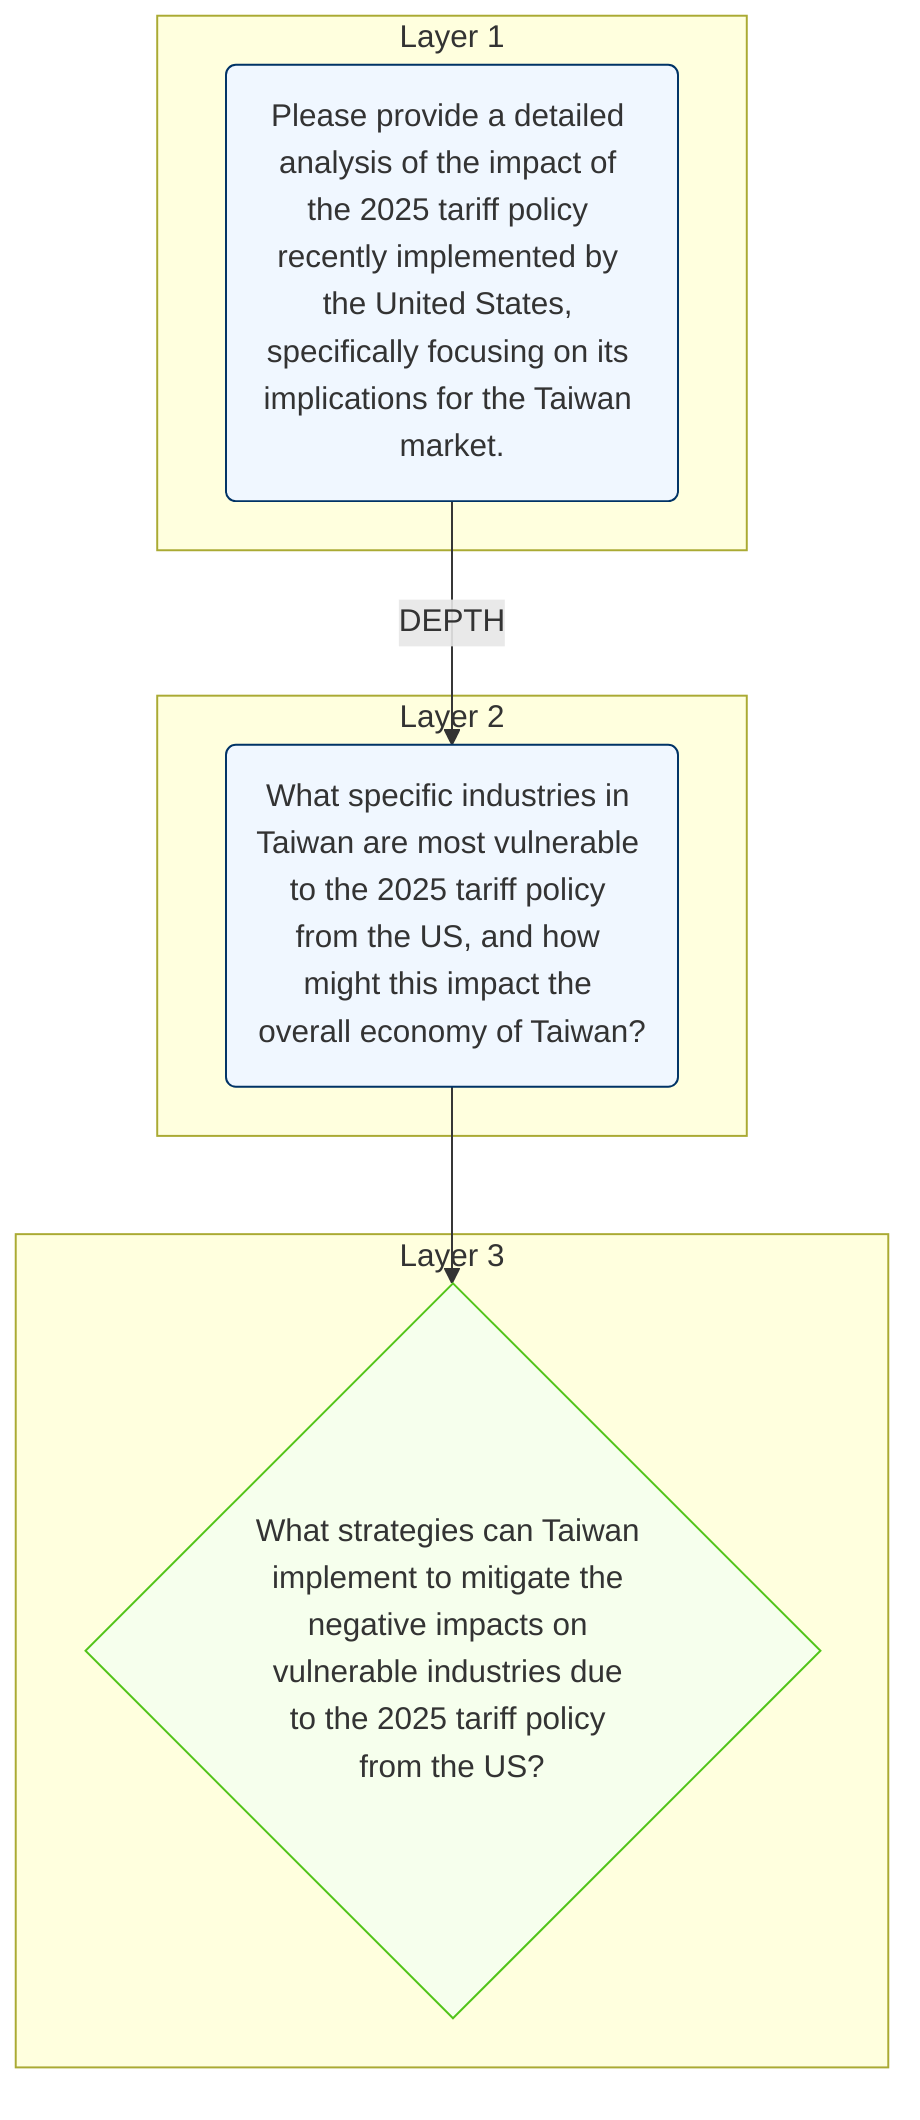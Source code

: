 flowchart TB

    subgraph Layer_1[Layer 1]
        analysis_20250512_145547_root(Please provide a detailed analysis of the impact of the 2025 tariff policy recently implemented by the United States, specifically focusing on its implications for the Taiwan market.)
    end
    subgraph Layer_2[Layer 2]
        analysis_20250512_145547_root_depth_1(What specific industries in Taiwan are most vulnerable to the 2025 tariff policy from the US, and how might this impact the overall economy of Taiwan?)
    end
    subgraph Layer_3[Layer 3]
        analysis_20250512_145547_root_depth_1_depth_1{What strategies can Taiwan implement to mitigate the negative impacts on vulnerable industries due to the 2025 tariff policy from the US?}
    end

    analysis_20250512_145547_root -->|DEPTH| analysis_20250512_145547_root_depth_1
    analysis_20250512_145547_root_depth_1 --> analysis_20250512_145547_root_depth_1_depth_1


style analysis_20250512_145547_root fill:#f0f7ff,stroke:#003366
style analysis_20250512_145547_root_depth_1 fill:#f0f7ff,stroke:#003366
style analysis_20250512_145547_root_depth_1_depth_1 fill:#f6ffed,stroke:#52c41a